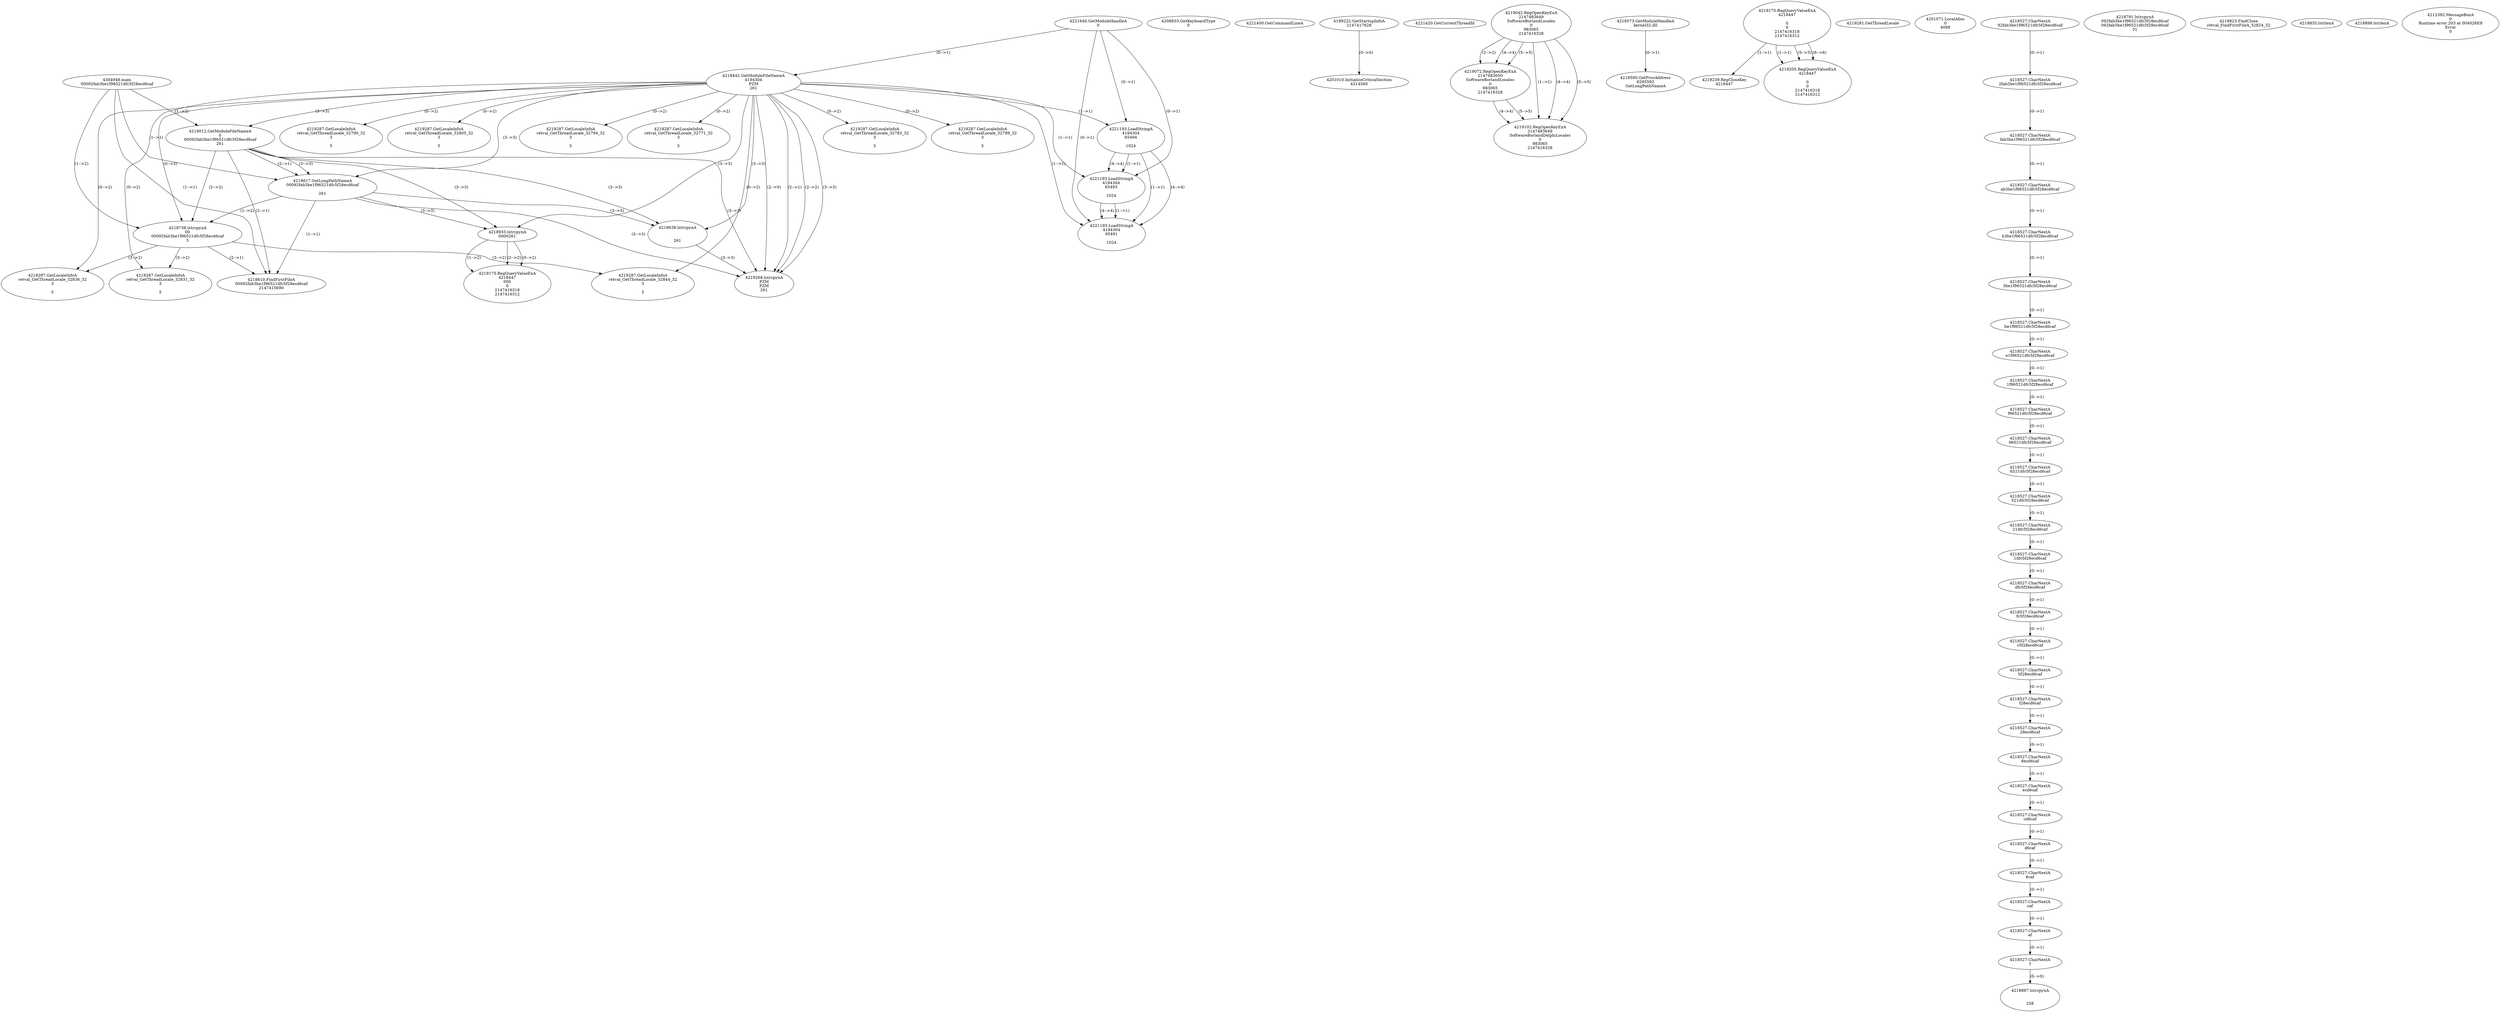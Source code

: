 // Global SCDG with merge call
digraph {
	0 [label="4304948.main
00092fab3be1f96521dfc5f28ecd6caf"]
	1 [label="4221640.GetModuleHandleA
0"]
	2 [label="4208833.GetKeyboardType
0"]
	3 [label="4221400.GetCommandLineA
"]
	4 [label="4199222.GetStartupInfoA
2147417628"]
	5 [label="4221420.GetCurrentThreadId
"]
	6 [label="4218442.GetModuleFileNameA
4194304
PZM
261"]
	1 -> 6 [label="(0-->1)"]
	7 [label="4219012.GetModuleFileNameA
0
00092fab3be1f96521dfc5f28ecd6caf
261"]
	0 -> 7 [label="(1-->2)"]
	6 -> 7 [label="(3-->3)"]
	8 [label="4219042.RegOpenKeyExA
2147483649
Software\Borland\Locales
0
983065
2147416328"]
	9 [label="4218573.GetModuleHandleA
kernel32.dll"]
	10 [label="4218590.GetProcAddress
6295592
GetLongPathNameA"]
	9 -> 10 [label="(0-->1)"]
	11 [label="4218617.GetLongPathNameA
00092fab3be1f96521dfc5f28ecd6caf

261"]
	0 -> 11 [label="(1-->1)"]
	7 -> 11 [label="(2-->1)"]
	6 -> 11 [label="(3-->3)"]
	7 -> 11 [label="(3-->3)"]
	12 [label="4218638.lstrcpynA


261"]
	6 -> 12 [label="(3-->3)"]
	7 -> 12 [label="(3-->3)"]
	11 -> 12 [label="(3-->3)"]
	13 [label="4219175.RegQueryValueExA
4218447

0
0
2147416318
2147416312"]
	14 [label="4219239.RegCloseKey
4218447"]
	13 -> 14 [label="(1-->1)"]
	15 [label="4219268.lstrcpynA
PZM
PZM
261"]
	6 -> 15 [label="(2-->1)"]
	6 -> 15 [label="(2-->2)"]
	6 -> 15 [label="(3-->3)"]
	7 -> 15 [label="(3-->3)"]
	11 -> 15 [label="(3-->3)"]
	12 -> 15 [label="(3-->3)"]
	6 -> 15 [label="(2-->0)"]
	16 [label="4219281.GetThreadLocale
"]
	17 [label="4219287.GetLocaleInfoA
retval_GetThreadLocale_32783_32
3

5"]
	6 -> 17 [label="(0-->2)"]
	18 [label="4221193.LoadStringA
4194304
65494

1024"]
	1 -> 18 [label="(0-->1)"]
	6 -> 18 [label="(1-->1)"]
	19 [label="4221193.LoadStringA
4194304
65493

1024"]
	1 -> 19 [label="(0-->1)"]
	6 -> 19 [label="(1-->1)"]
	18 -> 19 [label="(1-->1)"]
	18 -> 19 [label="(4-->4)"]
	20 [label="4201010.InitializeCriticalSection
4314560"]
	4 -> 20 [label="(0-->0)"]
	21 [label="4201071.LocalAlloc
0
4088"]
	22 [label="4219205.RegQueryValueExA
4218447

0
0
2147416318
2147416312"]
	13 -> 22 [label="(1-->1)"]
	13 -> 22 [label="(5-->5)"]
	13 -> 22 [label="(6-->6)"]
	23 [label="4219287.GetLocaleInfoA
retval_GetThreadLocale_32789_32
3

5"]
	6 -> 23 [label="(0-->2)"]
	24 [label="4221193.LoadStringA
4194304
65491

1024"]
	1 -> 24 [label="(0-->1)"]
	6 -> 24 [label="(1-->1)"]
	18 -> 24 [label="(1-->1)"]
	19 -> 24 [label="(1-->1)"]
	18 -> 24 [label="(4-->4)"]
	19 -> 24 [label="(4-->4)"]
	25 [label="4218738.lstrcpynA
00
00092fab3be1f96521dfc5f28ecd6caf
3"]
	0 -> 25 [label="(1-->2)"]
	7 -> 25 [label="(2-->2)"]
	11 -> 25 [label="(1-->2)"]
	6 -> 25 [label="(0-->3)"]
	26 [label="4218527.CharNextA
92fab3be1f96521dfc5f28ecd6caf"]
	27 [label="4218527.CharNextA
2fab3be1f96521dfc5f28ecd6caf"]
	26 -> 27 [label="(0-->1)"]
	28 [label="4218527.CharNextA
fab3be1f96521dfc5f28ecd6caf"]
	27 -> 28 [label="(0-->1)"]
	29 [label="4218527.CharNextA
ab3be1f96521dfc5f28ecd6caf"]
	28 -> 29 [label="(0-->1)"]
	30 [label="4218527.CharNextA
b3be1f96521dfc5f28ecd6caf"]
	29 -> 30 [label="(0-->1)"]
	31 [label="4218527.CharNextA
3be1f96521dfc5f28ecd6caf"]
	30 -> 31 [label="(0-->1)"]
	32 [label="4218527.CharNextA
be1f96521dfc5f28ecd6caf"]
	31 -> 32 [label="(0-->1)"]
	33 [label="4218527.CharNextA
e1f96521dfc5f28ecd6caf"]
	32 -> 33 [label="(0-->1)"]
	34 [label="4218527.CharNextA
1f96521dfc5f28ecd6caf"]
	33 -> 34 [label="(0-->1)"]
	35 [label="4218527.CharNextA
f96521dfc5f28ecd6caf"]
	34 -> 35 [label="(0-->1)"]
	36 [label="4218527.CharNextA
96521dfc5f28ecd6caf"]
	35 -> 36 [label="(0-->1)"]
	37 [label="4218527.CharNextA
6521dfc5f28ecd6caf"]
	36 -> 37 [label="(0-->1)"]
	38 [label="4218527.CharNextA
521dfc5f28ecd6caf"]
	37 -> 38 [label="(0-->1)"]
	39 [label="4218527.CharNextA
21dfc5f28ecd6caf"]
	38 -> 39 [label="(0-->1)"]
	40 [label="4218527.CharNextA
1dfc5f28ecd6caf"]
	39 -> 40 [label="(0-->1)"]
	41 [label="4218527.CharNextA
dfc5f28ecd6caf"]
	40 -> 41 [label="(0-->1)"]
	42 [label="4218527.CharNextA
fc5f28ecd6caf"]
	41 -> 42 [label="(0-->1)"]
	43 [label="4218527.CharNextA
c5f28ecd6caf"]
	42 -> 43 [label="(0-->1)"]
	44 [label="4218527.CharNextA
5f28ecd6caf"]
	43 -> 44 [label="(0-->1)"]
	45 [label="4218527.CharNextA
f28ecd6caf"]
	44 -> 45 [label="(0-->1)"]
	46 [label="4218527.CharNextA
28ecd6caf"]
	45 -> 46 [label="(0-->1)"]
	47 [label="4218527.CharNextA
8ecd6caf"]
	46 -> 47 [label="(0-->1)"]
	48 [label="4218527.CharNextA
ecd6caf"]
	47 -> 48 [label="(0-->1)"]
	49 [label="4218527.CharNextA
cd6caf"]
	48 -> 49 [label="(0-->1)"]
	50 [label="4218527.CharNextA
d6caf"]
	49 -> 50 [label="(0-->1)"]
	51 [label="4218527.CharNextA
6caf"]
	50 -> 51 [label="(0-->1)"]
	52 [label="4218527.CharNextA
caf"]
	51 -> 52 [label="(0-->1)"]
	53 [label="4218527.CharNextA
af"]
	52 -> 53 [label="(0-->1)"]
	54 [label="4218527.CharNextA
f"]
	53 -> 54 [label="(0-->1)"]
	55 [label="4218791.lstrcpynA
092fab3be1f96521dfc5f28ecd6caf
092fab3be1f96521dfc5f28ecd6caf
31"]
	56 [label="4218810.FindFirstFileA
00092fab3be1f96521dfc5f28ecd6caf
2147415690"]
	0 -> 56 [label="(1-->1)"]
	7 -> 56 [label="(2-->1)"]
	11 -> 56 [label="(1-->1)"]
	25 -> 56 [label="(2-->1)"]
	57 [label="4218823.FindClose
retval_FindFirstFileA_32824_32"]
	58 [label="4218835.lstrlenA
"]
	59 [label="4218887.lstrcpynA


258"]
	54 -> 59 [label="(0-->0)"]
	60 [label="4218899.lstrlenA
"]
	61 [label="4218933.lstrcpynA
00\
00\
261"]
	6 -> 61 [label="(3-->3)"]
	7 -> 61 [label="(3-->3)"]
	11 -> 61 [label="(3-->3)"]
	62 [label="4219175.RegQueryValueExA
4218447
00\
0
0
2147416318
2147416312"]
	61 -> 62 [label="(1-->2)"]
	61 -> 62 [label="(2-->2)"]
	61 -> 62 [label="(0-->2)"]
	63 [label="4219287.GetLocaleInfoA
retval_GetThreadLocale_32844_32
3

5"]
	6 -> 63 [label="(0-->2)"]
	25 -> 63 [label="(3-->2)"]
	64 [label="4212392.MessageBoxA
0
Runtime error 203 at 004026E8
Error
0"]
	65 [label="4219072.RegOpenKeyExA
2147483650
Software\Borland\Locales
0
983065
2147416328"]
	8 -> 65 [label="(2-->2)"]
	8 -> 65 [label="(4-->4)"]
	8 -> 65 [label="(5-->5)"]
	66 [label="4219287.GetLocaleInfoA
retval_GetThreadLocale_32790_32
3

5"]
	6 -> 66 [label="(0-->2)"]
	67 [label="4219287.GetLocaleInfoA
retval_GetThreadLocale_32805_32
3

5"]
	6 -> 67 [label="(0-->2)"]
	68 [label="4219287.GetLocaleInfoA
retval_GetThreadLocale_32831_32
3

5"]
	6 -> 68 [label="(0-->2)"]
	25 -> 68 [label="(3-->2)"]
	69 [label="4219287.GetLocaleInfoA
retval_GetThreadLocale_32836_32
3

5"]
	6 -> 69 [label="(0-->2)"]
	25 -> 69 [label="(3-->2)"]
	70 [label="4219287.GetLocaleInfoA
retval_GetThreadLocale_32794_32
3

5"]
	6 -> 70 [label="(0-->2)"]
	71 [label="4219102.RegOpenKeyExA
2147483649
Software\Borland\Delphi\Locales
0
983065
2147416328"]
	8 -> 71 [label="(1-->1)"]
	8 -> 71 [label="(4-->4)"]
	65 -> 71 [label="(4-->4)"]
	8 -> 71 [label="(5-->5)"]
	65 -> 71 [label="(5-->5)"]
	72 [label="4219287.GetLocaleInfoA
retval_GetThreadLocale_32771_32
3

5"]
	6 -> 72 [label="(0-->2)"]
}
